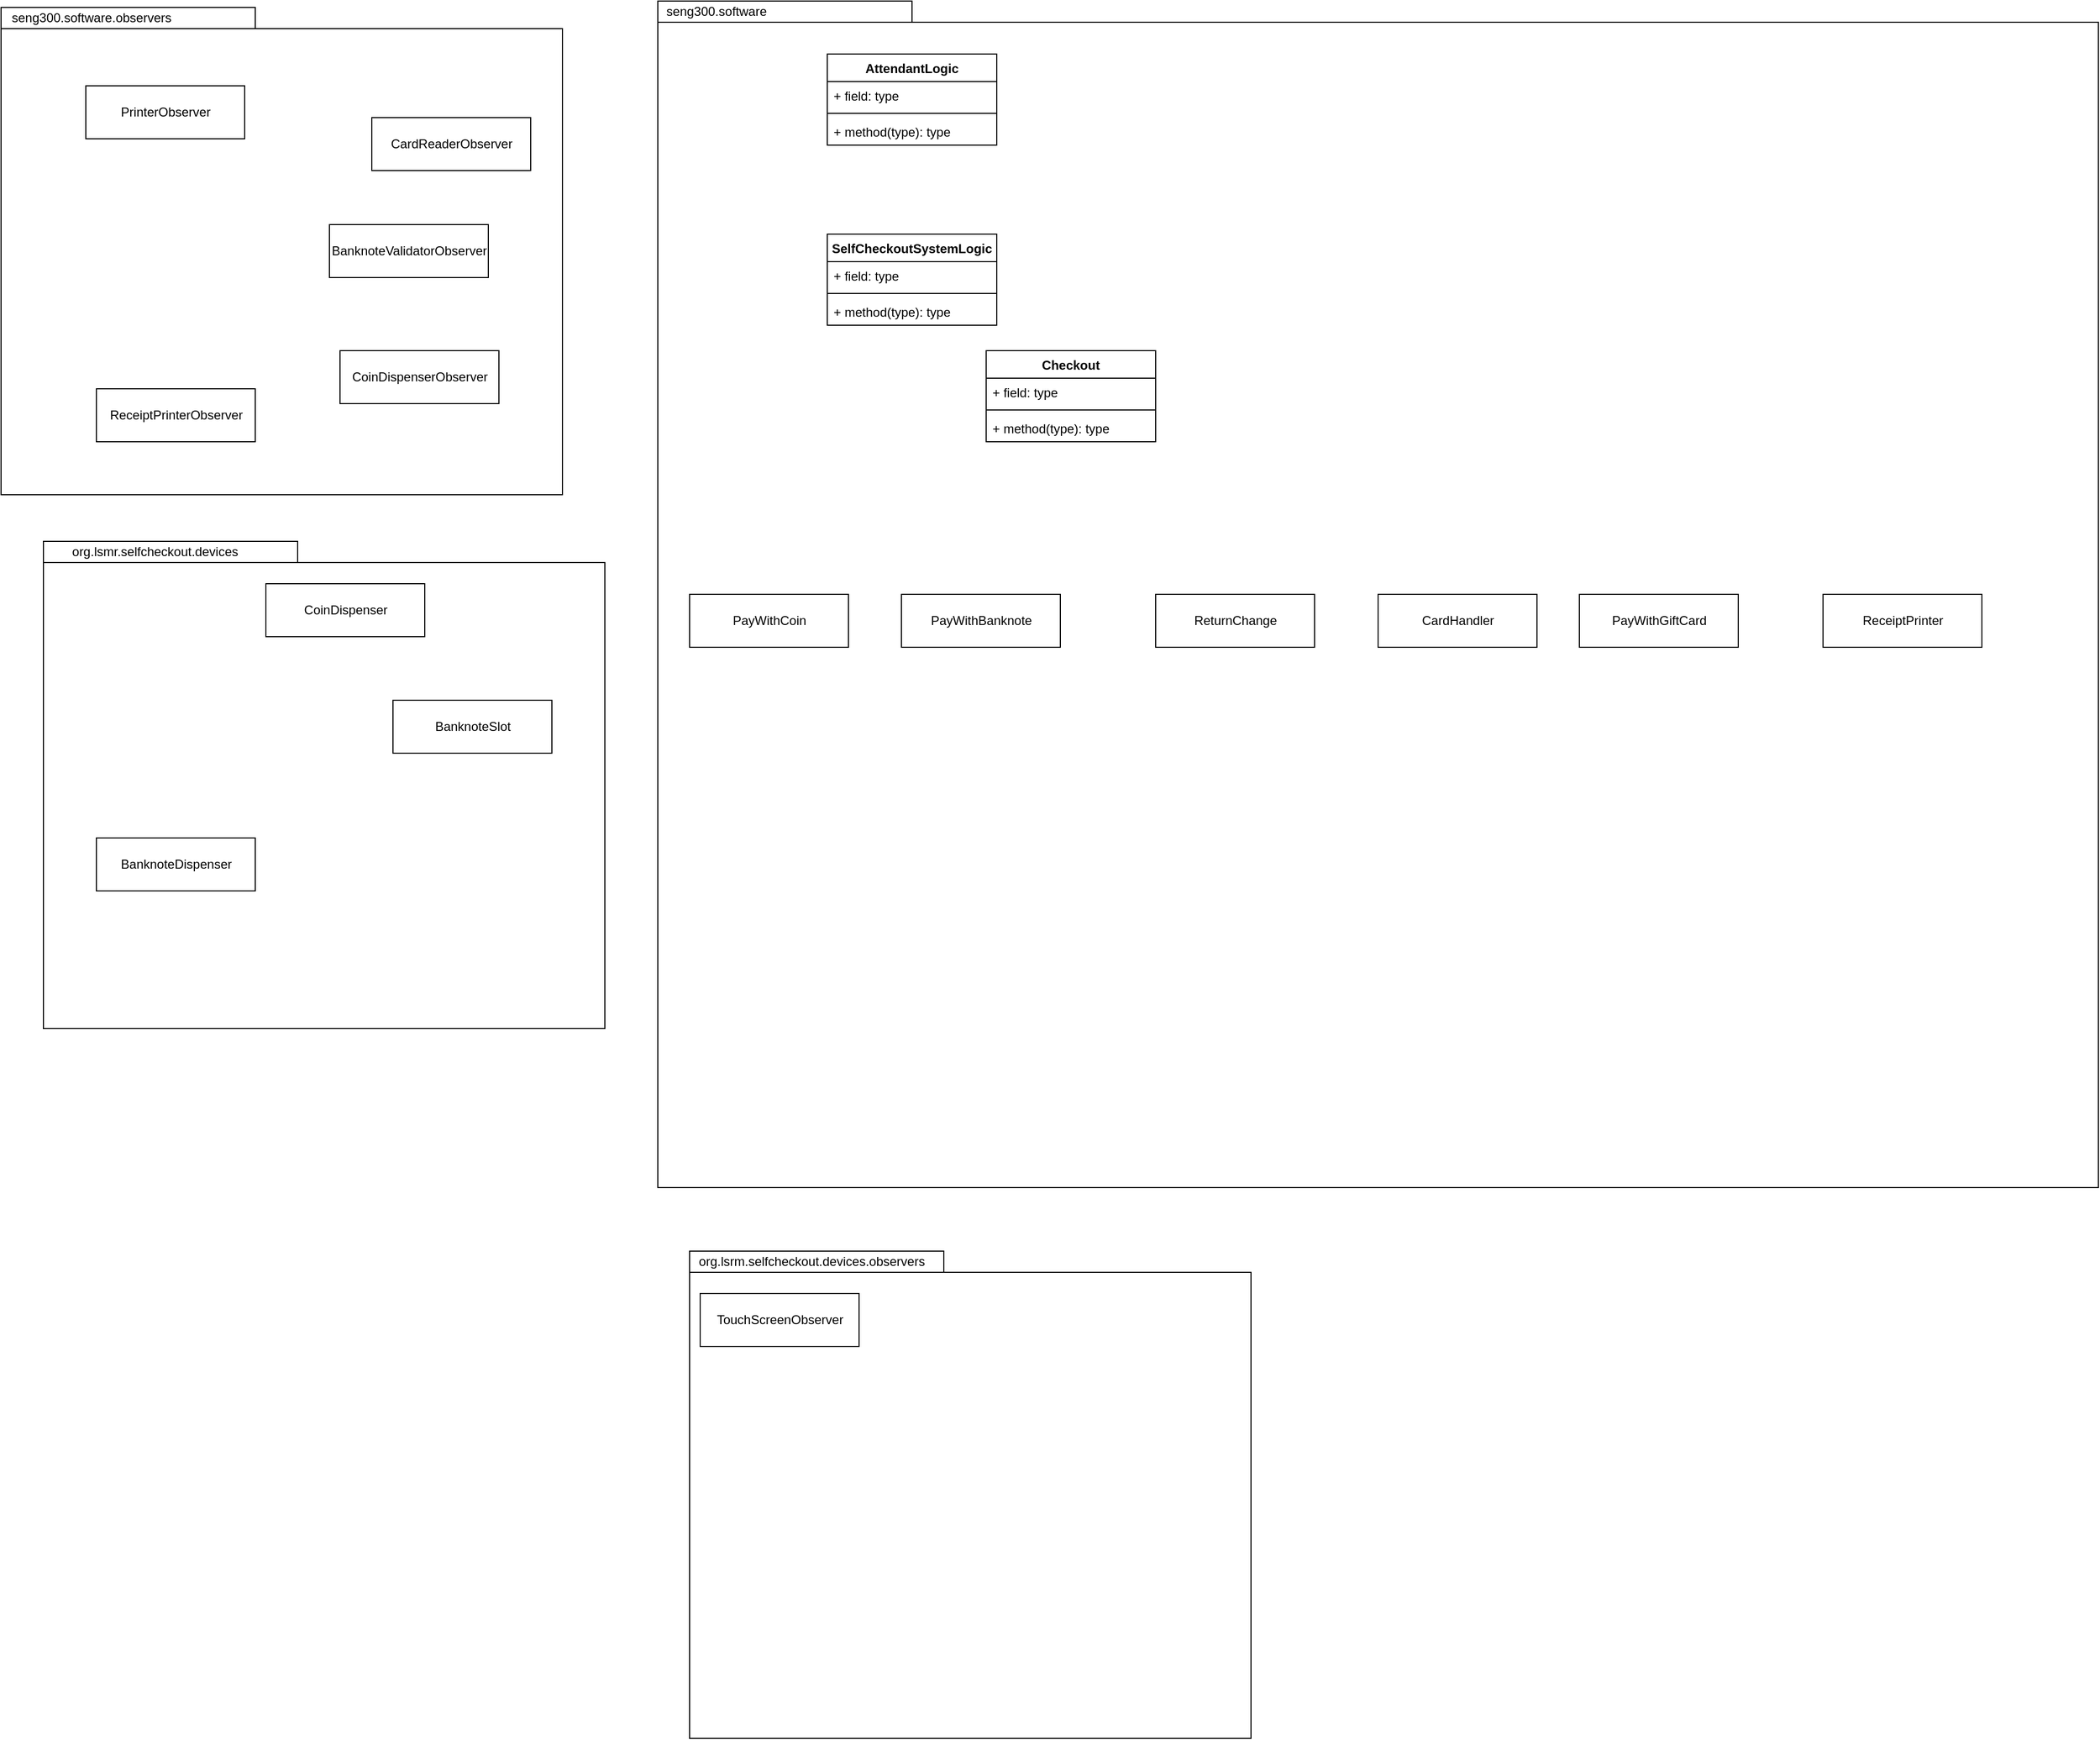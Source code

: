 <mxfile version="17.4.3" type="github">
  <diagram id="8_DWzM_fp91CAAIlSjK8" name="Page-1">
    <mxGraphModel dx="3780" dy="1177" grid="1" gridSize="10" guides="1" tooltips="1" connect="1" arrows="1" fold="1" page="1" pageScale="1" pageWidth="850" pageHeight="1100" math="0" shadow="0">
      <root>
        <mxCell id="0" />
        <mxCell id="1" parent="0" />
        <mxCell id="JbaKOitjpTuBiVBRiGnQ-29" value="" style="shape=folder;fontStyle=1;spacingTop=10;tabWidth=240;tabHeight=20;tabPosition=left;html=1;" vertex="1" parent="1">
          <mxGeometry x="-570" y="500" width="1360" height="1120" as="geometry" />
        </mxCell>
        <mxCell id="JbaKOitjpTuBiVBRiGnQ-31" value="" style="shape=folder;fontStyle=1;spacingTop=10;tabWidth=240;tabHeight=20;tabPosition=left;html=1;" vertex="1" parent="1">
          <mxGeometry x="-1190" y="506" width="530" height="460" as="geometry" />
        </mxCell>
        <mxCell id="JbaKOitjpTuBiVBRiGnQ-33" value="" style="shape=folder;fontStyle=1;spacingTop=10;tabWidth=240;tabHeight=20;tabPosition=left;html=1;" vertex="1" parent="1">
          <mxGeometry x="-540" y="1680" width="530" height="460" as="geometry" />
        </mxCell>
        <mxCell id="JbaKOitjpTuBiVBRiGnQ-35" value="" style="shape=folder;fontStyle=1;spacingTop=10;tabWidth=240;tabHeight=20;tabPosition=left;html=1;container=1;" vertex="1" parent="1">
          <mxGeometry x="-1150" y="1010" width="530" height="460" as="geometry">
            <mxRectangle x="-1150" y="1010" width="50" height="40" as="alternateBounds" />
          </mxGeometry>
        </mxCell>
        <mxCell id="JbaKOitjpTuBiVBRiGnQ-36" value="org.lsmr.selfcheckout.devices" style="text;html=1;align=center;verticalAlign=middle;resizable=0;points=[];autosize=1;strokeColor=none;fillColor=none;" vertex="1" parent="JbaKOitjpTuBiVBRiGnQ-35">
          <mxGeometry x="20" width="170" height="20" as="geometry" />
        </mxCell>
        <mxCell id="JbaKOitjpTuBiVBRiGnQ-22" value="CoinDispenser" style="html=1;" vertex="1" parent="JbaKOitjpTuBiVBRiGnQ-35">
          <mxGeometry x="210" y="40" width="150" height="50" as="geometry" />
        </mxCell>
        <mxCell id="JbaKOitjpTuBiVBRiGnQ-24" value="BanknoteSlot" style="html=1;" vertex="1" parent="JbaKOitjpTuBiVBRiGnQ-35">
          <mxGeometry x="330" y="150" width="150" height="50" as="geometry" />
        </mxCell>
        <mxCell id="JbaKOitjpTuBiVBRiGnQ-27" value="BanknoteDispenser" style="html=1;" vertex="1" parent="JbaKOitjpTuBiVBRiGnQ-35">
          <mxGeometry x="50" y="280" width="150" height="50" as="geometry" />
        </mxCell>
        <mxCell id="JbaKOitjpTuBiVBRiGnQ-2" value="AttendantLogic" style="swimlane;fontStyle=1;align=center;verticalAlign=top;childLayout=stackLayout;horizontal=1;startSize=26;horizontalStack=0;resizeParent=1;resizeParentMax=0;resizeLast=0;collapsible=1;marginBottom=0;" vertex="1" parent="1">
          <mxGeometry x="-410" y="550" width="160" height="86" as="geometry" />
        </mxCell>
        <mxCell id="JbaKOitjpTuBiVBRiGnQ-3" value="+ field: type" style="text;strokeColor=none;fillColor=none;align=left;verticalAlign=top;spacingLeft=4;spacingRight=4;overflow=hidden;rotatable=0;points=[[0,0.5],[1,0.5]];portConstraint=eastwest;" vertex="1" parent="JbaKOitjpTuBiVBRiGnQ-2">
          <mxGeometry y="26" width="160" height="26" as="geometry" />
        </mxCell>
        <mxCell id="JbaKOitjpTuBiVBRiGnQ-4" value="" style="line;strokeWidth=1;fillColor=none;align=left;verticalAlign=middle;spacingTop=-1;spacingLeft=3;spacingRight=3;rotatable=0;labelPosition=right;points=[];portConstraint=eastwest;" vertex="1" parent="JbaKOitjpTuBiVBRiGnQ-2">
          <mxGeometry y="52" width="160" height="8" as="geometry" />
        </mxCell>
        <mxCell id="JbaKOitjpTuBiVBRiGnQ-5" value="+ method(type): type" style="text;strokeColor=none;fillColor=none;align=left;verticalAlign=top;spacingLeft=4;spacingRight=4;overflow=hidden;rotatable=0;points=[[0,0.5],[1,0.5]];portConstraint=eastwest;" vertex="1" parent="JbaKOitjpTuBiVBRiGnQ-2">
          <mxGeometry y="60" width="160" height="26" as="geometry" />
        </mxCell>
        <mxCell id="JbaKOitjpTuBiVBRiGnQ-6" value="SelfCheckoutSystemLogic" style="swimlane;fontStyle=1;align=center;verticalAlign=top;childLayout=stackLayout;horizontal=1;startSize=26;horizontalStack=0;resizeParent=1;resizeParentMax=0;resizeLast=0;collapsible=1;marginBottom=0;" vertex="1" parent="1">
          <mxGeometry x="-410" y="720" width="160" height="86" as="geometry" />
        </mxCell>
        <mxCell id="JbaKOitjpTuBiVBRiGnQ-7" value="+ field: type" style="text;strokeColor=none;fillColor=none;align=left;verticalAlign=top;spacingLeft=4;spacingRight=4;overflow=hidden;rotatable=0;points=[[0,0.5],[1,0.5]];portConstraint=eastwest;" vertex="1" parent="JbaKOitjpTuBiVBRiGnQ-6">
          <mxGeometry y="26" width="160" height="26" as="geometry" />
        </mxCell>
        <mxCell id="JbaKOitjpTuBiVBRiGnQ-8" value="" style="line;strokeWidth=1;fillColor=none;align=left;verticalAlign=middle;spacingTop=-1;spacingLeft=3;spacingRight=3;rotatable=0;labelPosition=right;points=[];portConstraint=eastwest;" vertex="1" parent="JbaKOitjpTuBiVBRiGnQ-6">
          <mxGeometry y="52" width="160" height="8" as="geometry" />
        </mxCell>
        <mxCell id="JbaKOitjpTuBiVBRiGnQ-9" value="+ method(type): type" style="text;strokeColor=none;fillColor=none;align=left;verticalAlign=top;spacingLeft=4;spacingRight=4;overflow=hidden;rotatable=0;points=[[0,0.5],[1,0.5]];portConstraint=eastwest;" vertex="1" parent="JbaKOitjpTuBiVBRiGnQ-6">
          <mxGeometry y="60" width="160" height="26" as="geometry" />
        </mxCell>
        <mxCell id="JbaKOitjpTuBiVBRiGnQ-14" value="TouchScreenObserver" style="html=1;" vertex="1" parent="1">
          <mxGeometry x="-530" y="1720" width="150" height="50" as="geometry" />
        </mxCell>
        <mxCell id="JbaKOitjpTuBiVBRiGnQ-16" value="PayWithCoin" style="html=1;" vertex="1" parent="1">
          <mxGeometry x="-540" y="1060" width="150" height="50" as="geometry" />
        </mxCell>
        <mxCell id="JbaKOitjpTuBiVBRiGnQ-17" value="PayWithBanknote" style="html=1;" vertex="1" parent="1">
          <mxGeometry x="-340" y="1060" width="150" height="50" as="geometry" />
        </mxCell>
        <mxCell id="JbaKOitjpTuBiVBRiGnQ-18" value="ReturnChange" style="html=1;" vertex="1" parent="1">
          <mxGeometry x="-100" y="1060" width="150" height="50" as="geometry" />
        </mxCell>
        <mxCell id="JbaKOitjpTuBiVBRiGnQ-19" value="CardHandler" style="html=1;" vertex="1" parent="1">
          <mxGeometry x="110" y="1060" width="150" height="50" as="geometry" />
        </mxCell>
        <mxCell id="JbaKOitjpTuBiVBRiGnQ-20" value="PayWithGiftCard" style="html=1;" vertex="1" parent="1">
          <mxGeometry x="300" y="1060" width="150" height="50" as="geometry" />
        </mxCell>
        <mxCell id="JbaKOitjpTuBiVBRiGnQ-21" value="ReceiptPrinter" style="html=1;" vertex="1" parent="1">
          <mxGeometry x="530" y="1060" width="150" height="50" as="geometry" />
        </mxCell>
        <mxCell id="JbaKOitjpTuBiVBRiGnQ-23" value="BanknoteValidatorObserver" style="html=1;" vertex="1" parent="1">
          <mxGeometry x="-880" y="711" width="150" height="50" as="geometry" />
        </mxCell>
        <mxCell id="JbaKOitjpTuBiVBRiGnQ-25" value="CardReaderObserver" style="html=1;" vertex="1" parent="1">
          <mxGeometry x="-840" y="610" width="150" height="50" as="geometry" />
        </mxCell>
        <mxCell id="JbaKOitjpTuBiVBRiGnQ-26" value="ReceiptPrinterObserver" style="html=1;" vertex="1" parent="1">
          <mxGeometry x="-1100" y="866" width="150" height="50" as="geometry" />
        </mxCell>
        <mxCell id="JbaKOitjpTuBiVBRiGnQ-28" value="CoinDispenserObserver" style="html=1;" vertex="1" parent="1">
          <mxGeometry x="-870" y="830" width="150" height="50" as="geometry" />
        </mxCell>
        <mxCell id="JbaKOitjpTuBiVBRiGnQ-30" value="seng300.software" style="text;html=1;align=center;verticalAlign=middle;resizable=0;points=[];autosize=1;strokeColor=none;fillColor=none;" vertex="1" parent="1">
          <mxGeometry x="-570" y="500" width="110" height="20" as="geometry" />
        </mxCell>
        <mxCell id="JbaKOitjpTuBiVBRiGnQ-32" value="seng300.software.observers" style="text;html=1;align=center;verticalAlign=middle;resizable=0;points=[];autosize=1;strokeColor=none;fillColor=none;" vertex="1" parent="1">
          <mxGeometry x="-1190" y="506" width="170" height="20" as="geometry" />
        </mxCell>
        <mxCell id="JbaKOitjpTuBiVBRiGnQ-34" value="org.lsrm.selfcheckout.devices.observers" style="text;html=1;align=center;verticalAlign=middle;resizable=0;points=[];autosize=1;strokeColor=none;fillColor=none;" vertex="1" parent="1">
          <mxGeometry x="-540" y="1680" width="230" height="20" as="geometry" />
        </mxCell>
        <mxCell id="JbaKOitjpTuBiVBRiGnQ-37" value="Checkout" style="swimlane;fontStyle=1;align=center;verticalAlign=top;childLayout=stackLayout;horizontal=1;startSize=26;horizontalStack=0;resizeParent=1;resizeParentMax=0;resizeLast=0;collapsible=1;marginBottom=0;" vertex="1" parent="1">
          <mxGeometry x="-260" y="830" width="160" height="86" as="geometry" />
        </mxCell>
        <mxCell id="JbaKOitjpTuBiVBRiGnQ-38" value="+ field: type" style="text;strokeColor=none;fillColor=none;align=left;verticalAlign=top;spacingLeft=4;spacingRight=4;overflow=hidden;rotatable=0;points=[[0,0.5],[1,0.5]];portConstraint=eastwest;" vertex="1" parent="JbaKOitjpTuBiVBRiGnQ-37">
          <mxGeometry y="26" width="160" height="26" as="geometry" />
        </mxCell>
        <mxCell id="JbaKOitjpTuBiVBRiGnQ-39" value="" style="line;strokeWidth=1;fillColor=none;align=left;verticalAlign=middle;spacingTop=-1;spacingLeft=3;spacingRight=3;rotatable=0;labelPosition=right;points=[];portConstraint=eastwest;" vertex="1" parent="JbaKOitjpTuBiVBRiGnQ-37">
          <mxGeometry y="52" width="160" height="8" as="geometry" />
        </mxCell>
        <mxCell id="JbaKOitjpTuBiVBRiGnQ-40" value="+ method(type): type" style="text;strokeColor=none;fillColor=none;align=left;verticalAlign=top;spacingLeft=4;spacingRight=4;overflow=hidden;rotatable=0;points=[[0,0.5],[1,0.5]];portConstraint=eastwest;" vertex="1" parent="JbaKOitjpTuBiVBRiGnQ-37">
          <mxGeometry y="60" width="160" height="26" as="geometry" />
        </mxCell>
        <mxCell id="JbaKOitjpTuBiVBRiGnQ-15" value="PrinterObserver" style="html=1;" vertex="1" parent="1">
          <mxGeometry x="-1110" y="580" width="150" height="50" as="geometry" />
        </mxCell>
      </root>
    </mxGraphModel>
  </diagram>
</mxfile>
